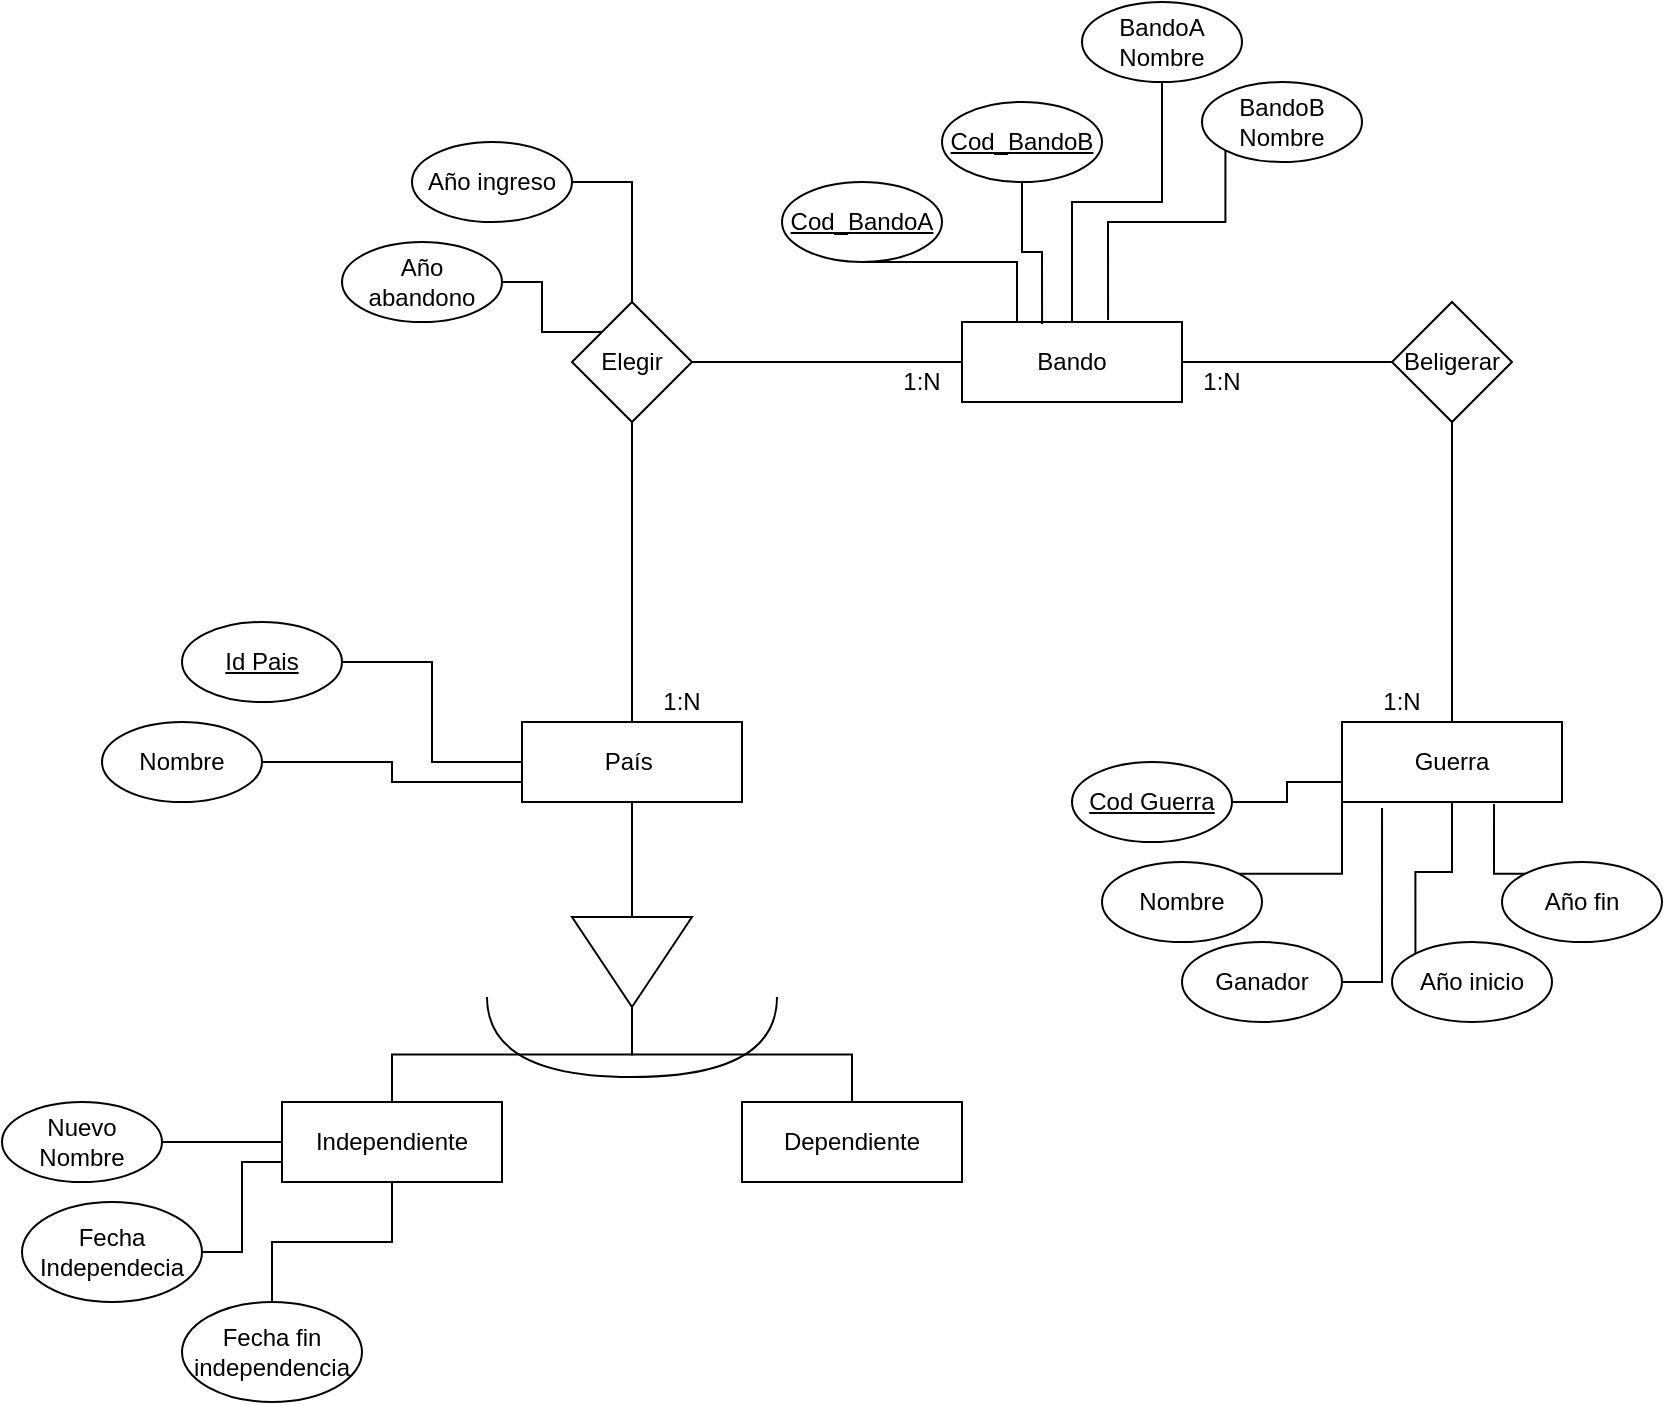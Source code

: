 <mxfile version="14.4.0" type="device"><diagram id="C5RBs43oDa-KdzZeNtuy" name="Page-1"><mxGraphModel dx="1422" dy="715" grid="1" gridSize="10" guides="1" tooltips="1" connect="1" arrows="1" fold="1" page="1" pageScale="1" pageWidth="16000" pageHeight="1600" math="0" shadow="0"><root><mxCell id="WIyWlLk6GJQsqaUBKTNV-0"/><mxCell id="WIyWlLk6GJQsqaUBKTNV-1" parent="WIyWlLk6GJQsqaUBKTNV-0"/><mxCell id="bEudFNRqQL8l6KryWMXN-205" style="edgeStyle=orthogonalEdgeStyle;rounded=0;orthogonalLoop=1;jettySize=auto;html=1;exitX=1;exitY=0.5;exitDx=0;exitDy=0;entryX=0;entryY=0.5;entryDx=0;entryDy=0;endArrow=none;endFill=0;" edge="1" parent="WIyWlLk6GJQsqaUBKTNV-1" source="bEudFNRqQL8l6KryWMXN-153" target="bEudFNRqQL8l6KryWMXN-201"><mxGeometry relative="1" as="geometry"/></mxCell><mxCell id="bEudFNRqQL8l6KryWMXN-153" value="Elegir" style="rhombus;whiteSpace=wrap;html=1;" vertex="1" parent="WIyWlLk6GJQsqaUBKTNV-1"><mxGeometry x="335" y="260" width="60" height="60" as="geometry"/></mxCell><mxCell id="bEudFNRqQL8l6KryWMXN-204" style="edgeStyle=orthogonalEdgeStyle;rounded=0;orthogonalLoop=1;jettySize=auto;html=1;exitX=0.5;exitY=0;exitDx=0;exitDy=0;entryX=0.5;entryY=1;entryDx=0;entryDy=0;endArrow=none;endFill=0;" edge="1" parent="WIyWlLk6GJQsqaUBKTNV-1" source="bEudFNRqQL8l6KryWMXN-154" target="bEudFNRqQL8l6KryWMXN-153"><mxGeometry relative="1" as="geometry"/></mxCell><mxCell id="bEudFNRqQL8l6KryWMXN-154" value="País&amp;nbsp;" style="rounded=0;whiteSpace=wrap;html=1;" vertex="1" parent="WIyWlLk6GJQsqaUBKTNV-1"><mxGeometry x="310" y="470" width="110" height="40" as="geometry"/></mxCell><mxCell id="bEudFNRqQL8l6KryWMXN-232" style="edgeStyle=orthogonalEdgeStyle;rounded=0;orthogonalLoop=1;jettySize=auto;html=1;exitX=1;exitY=0.5;exitDx=0;exitDy=0;entryX=0;entryY=0.5;entryDx=0;entryDy=0;endArrow=none;endFill=0;" edge="1" parent="WIyWlLk6GJQsqaUBKTNV-1" source="bEudFNRqQL8l6KryWMXN-156" target="bEudFNRqQL8l6KryWMXN-208"><mxGeometry relative="1" as="geometry"/></mxCell><mxCell id="bEudFNRqQL8l6KryWMXN-156" value="Nuevo Nombre" style="ellipse;whiteSpace=wrap;html=1;" vertex="1" parent="WIyWlLk6GJQsqaUBKTNV-1"><mxGeometry x="50" y="660" width="80" height="40" as="geometry"/></mxCell><mxCell id="bEudFNRqQL8l6KryWMXN-171" value="1:N" style="text;html=1;strokeColor=none;fillColor=none;align=center;verticalAlign=middle;whiteSpace=wrap;rounded=0;" vertex="1" parent="WIyWlLk6GJQsqaUBKTNV-1"><mxGeometry x="490" y="290" width="40" height="20" as="geometry"/></mxCell><mxCell id="bEudFNRqQL8l6KryWMXN-236" style="edgeStyle=orthogonalEdgeStyle;rounded=0;orthogonalLoop=1;jettySize=auto;html=1;exitX=1;exitY=0.5;exitDx=0;exitDy=0;entryX=0;entryY=0.75;entryDx=0;entryDy=0;endArrow=none;endFill=0;" edge="1" parent="WIyWlLk6GJQsqaUBKTNV-1" source="bEudFNRqQL8l6KryWMXN-186" target="bEudFNRqQL8l6KryWMXN-208"><mxGeometry relative="1" as="geometry"/></mxCell><mxCell id="bEudFNRqQL8l6KryWMXN-186" value="Fecha Independecia" style="ellipse;whiteSpace=wrap;html=1;" vertex="1" parent="WIyWlLk6GJQsqaUBKTNV-1"><mxGeometry x="60" y="710" width="90" height="50" as="geometry"/></mxCell><mxCell id="bEudFNRqQL8l6KryWMXN-206" style="edgeStyle=orthogonalEdgeStyle;rounded=0;orthogonalLoop=1;jettySize=auto;html=1;exitX=1;exitY=0.5;exitDx=0;exitDy=0;entryX=0;entryY=0.5;entryDx=0;entryDy=0;endArrow=none;endFill=0;" edge="1" parent="WIyWlLk6GJQsqaUBKTNV-1" source="bEudFNRqQL8l6KryWMXN-201" target="bEudFNRqQL8l6KryWMXN-203"><mxGeometry relative="1" as="geometry"/></mxCell><mxCell id="bEudFNRqQL8l6KryWMXN-201" value="Bando" style="rounded=0;whiteSpace=wrap;html=1;" vertex="1" parent="WIyWlLk6GJQsqaUBKTNV-1"><mxGeometry x="530" y="270" width="110" height="40" as="geometry"/></mxCell><mxCell id="bEudFNRqQL8l6KryWMXN-202" value="Guerra" style="rounded=0;whiteSpace=wrap;html=1;" vertex="1" parent="WIyWlLk6GJQsqaUBKTNV-1"><mxGeometry x="720" y="470" width="110" height="40" as="geometry"/></mxCell><mxCell id="bEudFNRqQL8l6KryWMXN-207" style="edgeStyle=orthogonalEdgeStyle;rounded=0;orthogonalLoop=1;jettySize=auto;html=1;exitX=0.5;exitY=1;exitDx=0;exitDy=0;entryX=0.5;entryY=0;entryDx=0;entryDy=0;endArrow=none;endFill=0;" edge="1" parent="WIyWlLk6GJQsqaUBKTNV-1" source="bEudFNRqQL8l6KryWMXN-203" target="bEudFNRqQL8l6KryWMXN-202"><mxGeometry relative="1" as="geometry"/></mxCell><mxCell id="bEudFNRqQL8l6KryWMXN-203" value="Beligerar" style="rhombus;whiteSpace=wrap;html=1;" vertex="1" parent="WIyWlLk6GJQsqaUBKTNV-1"><mxGeometry x="745" y="260" width="60" height="60" as="geometry"/></mxCell><mxCell id="bEudFNRqQL8l6KryWMXN-217" style="edgeStyle=orthogonalEdgeStyle;rounded=0;orthogonalLoop=1;jettySize=auto;html=1;exitX=0.5;exitY=0;exitDx=0;exitDy=0;entryX=1;entryY=0.5;entryDx=0;entryDy=0;endArrow=none;endFill=0;" edge="1" parent="WIyWlLk6GJQsqaUBKTNV-1" source="bEudFNRqQL8l6KryWMXN-208" target="bEudFNRqQL8l6KryWMXN-210"><mxGeometry relative="1" as="geometry"/></mxCell><mxCell id="bEudFNRqQL8l6KryWMXN-208" value="Independiente" style="rounded=0;whiteSpace=wrap;html=1;" vertex="1" parent="WIyWlLk6GJQsqaUBKTNV-1"><mxGeometry x="190" y="660" width="110" height="40" as="geometry"/></mxCell><mxCell id="bEudFNRqQL8l6KryWMXN-218" style="edgeStyle=orthogonalEdgeStyle;rounded=0;orthogonalLoop=1;jettySize=auto;html=1;exitX=0.5;exitY=0;exitDx=0;exitDy=0;entryX=1;entryY=0.5;entryDx=0;entryDy=0;endArrow=none;endFill=0;" edge="1" parent="WIyWlLk6GJQsqaUBKTNV-1" source="bEudFNRqQL8l6KryWMXN-209" target="bEudFNRqQL8l6KryWMXN-210"><mxGeometry relative="1" as="geometry"/></mxCell><mxCell id="bEudFNRqQL8l6KryWMXN-209" value="Dependiente" style="rounded=0;whiteSpace=wrap;html=1;" vertex="1" parent="WIyWlLk6GJQsqaUBKTNV-1"><mxGeometry x="420" y="660" width="110" height="40" as="geometry"/></mxCell><mxCell id="bEudFNRqQL8l6KryWMXN-211" style="edgeStyle=orthogonalEdgeStyle;rounded=0;orthogonalLoop=1;jettySize=auto;html=1;exitX=0;exitY=0.5;exitDx=0;exitDy=0;entryX=0.5;entryY=1;entryDx=0;entryDy=0;endArrow=none;endFill=0;" edge="1" parent="WIyWlLk6GJQsqaUBKTNV-1" source="bEudFNRqQL8l6KryWMXN-210" target="bEudFNRqQL8l6KryWMXN-154"><mxGeometry relative="1" as="geometry"/></mxCell><mxCell id="bEudFNRqQL8l6KryWMXN-210" value="" style="triangle;whiteSpace=wrap;html=1;rotation=90;" vertex="1" parent="WIyWlLk6GJQsqaUBKTNV-1"><mxGeometry x="342.5" y="560" width="45" height="60" as="geometry"/></mxCell><mxCell id="bEudFNRqQL8l6KryWMXN-212" value="" style="shape=requiredInterface;html=1;verticalLabelPosition=bottom;rotation=90;" vertex="1" parent="WIyWlLk6GJQsqaUBKTNV-1"><mxGeometry x="345" y="555" width="40" height="145" as="geometry"/></mxCell><mxCell id="bEudFNRqQL8l6KryWMXN-254" style="edgeStyle=orthogonalEdgeStyle;rounded=0;orthogonalLoop=1;jettySize=auto;html=1;exitX=1;exitY=0.5;exitDx=0;exitDy=0;entryX=0;entryY=0.75;entryDx=0;entryDy=0;endArrow=none;endFill=0;" edge="1" parent="WIyWlLk6GJQsqaUBKTNV-1" source="bEudFNRqQL8l6KryWMXN-220" target="bEudFNRqQL8l6KryWMXN-202"><mxGeometry relative="1" as="geometry"/></mxCell><mxCell id="bEudFNRqQL8l6KryWMXN-220" value="&lt;u&gt;Cod Guerra&lt;/u&gt;" style="ellipse;whiteSpace=wrap;html=1;" vertex="1" parent="WIyWlLk6GJQsqaUBKTNV-1"><mxGeometry x="585" y="490" width="80" height="40" as="geometry"/></mxCell><mxCell id="bEudFNRqQL8l6KryWMXN-253" style="edgeStyle=orthogonalEdgeStyle;rounded=0;orthogonalLoop=1;jettySize=auto;html=1;exitX=1;exitY=0;exitDx=0;exitDy=0;entryX=0;entryY=1;entryDx=0;entryDy=0;endArrow=none;endFill=0;" edge="1" parent="WIyWlLk6GJQsqaUBKTNV-1" source="bEudFNRqQL8l6KryWMXN-221" target="bEudFNRqQL8l6KryWMXN-202"><mxGeometry relative="1" as="geometry"/></mxCell><mxCell id="bEudFNRqQL8l6KryWMXN-221" value="Nombre" style="ellipse;whiteSpace=wrap;html=1;" vertex="1" parent="WIyWlLk6GJQsqaUBKTNV-1"><mxGeometry x="600" y="540" width="80" height="40" as="geometry"/></mxCell><mxCell id="bEudFNRqQL8l6KryWMXN-260" style="edgeStyle=orthogonalEdgeStyle;rounded=0;orthogonalLoop=1;jettySize=auto;html=1;exitX=1;exitY=0.5;exitDx=0;exitDy=0;entryX=0.182;entryY=1.075;entryDx=0;entryDy=0;entryPerimeter=0;endArrow=none;endFill=0;" edge="1" parent="WIyWlLk6GJQsqaUBKTNV-1" source="bEudFNRqQL8l6KryWMXN-222" target="bEudFNRqQL8l6KryWMXN-202"><mxGeometry relative="1" as="geometry"/></mxCell><mxCell id="bEudFNRqQL8l6KryWMXN-222" value="Ganador" style="ellipse;whiteSpace=wrap;html=1;" vertex="1" parent="WIyWlLk6GJQsqaUBKTNV-1"><mxGeometry x="640" y="580" width="80" height="40" as="geometry"/></mxCell><mxCell id="bEudFNRqQL8l6KryWMXN-239" style="edgeStyle=orthogonalEdgeStyle;rounded=0;orthogonalLoop=1;jettySize=auto;html=1;exitX=0;exitY=1;exitDx=0;exitDy=0;entryX=0.25;entryY=0;entryDx=0;entryDy=0;endArrow=none;endFill=0;" edge="1" parent="WIyWlLk6GJQsqaUBKTNV-1" source="bEudFNRqQL8l6KryWMXN-223" target="bEudFNRqQL8l6KryWMXN-201"><mxGeometry relative="1" as="geometry"><Array as="points"><mxPoint x="480" y="234"/><mxPoint x="480" y="240"/><mxPoint x="558" y="240"/></Array></mxGeometry></mxCell><mxCell id="bEudFNRqQL8l6KryWMXN-223" value="&lt;u&gt;Cod_BandoA&lt;/u&gt;" style="ellipse;whiteSpace=wrap;html=1;" vertex="1" parent="WIyWlLk6GJQsqaUBKTNV-1"><mxGeometry x="440" y="200" width="80" height="40" as="geometry"/></mxCell><mxCell id="bEudFNRqQL8l6KryWMXN-230" style="edgeStyle=orthogonalEdgeStyle;rounded=0;orthogonalLoop=1;jettySize=auto;html=1;exitX=1;exitY=0.5;exitDx=0;exitDy=0;entryX=0;entryY=0.5;entryDx=0;entryDy=0;endArrow=none;endFill=0;" edge="1" parent="WIyWlLk6GJQsqaUBKTNV-1" source="bEudFNRqQL8l6KryWMXN-227" target="bEudFNRqQL8l6KryWMXN-154"><mxGeometry relative="1" as="geometry"/></mxCell><mxCell id="bEudFNRqQL8l6KryWMXN-227" value="&lt;u&gt;Id Pais&lt;/u&gt;" style="ellipse;whiteSpace=wrap;html=1;" vertex="1" parent="WIyWlLk6GJQsqaUBKTNV-1"><mxGeometry x="140" y="420" width="80" height="40" as="geometry"/></mxCell><mxCell id="bEudFNRqQL8l6KryWMXN-231" style="edgeStyle=orthogonalEdgeStyle;rounded=0;orthogonalLoop=1;jettySize=auto;html=1;exitX=1;exitY=0.5;exitDx=0;exitDy=0;entryX=0;entryY=0.75;entryDx=0;entryDy=0;endArrow=none;endFill=0;" edge="1" parent="WIyWlLk6GJQsqaUBKTNV-1" source="bEudFNRqQL8l6KryWMXN-228" target="bEudFNRqQL8l6KryWMXN-154"><mxGeometry relative="1" as="geometry"/></mxCell><mxCell id="bEudFNRqQL8l6KryWMXN-228" value="Nombre" style="ellipse;whiteSpace=wrap;html=1;" vertex="1" parent="WIyWlLk6GJQsqaUBKTNV-1"><mxGeometry x="100" y="470" width="80" height="40" as="geometry"/></mxCell><mxCell id="bEudFNRqQL8l6KryWMXN-234" value="" style="edgeStyle=orthogonalEdgeStyle;rounded=0;orthogonalLoop=1;jettySize=auto;html=1;endArrow=none;endFill=0;" edge="1" parent="WIyWlLk6GJQsqaUBKTNV-1" source="bEudFNRqQL8l6KryWMXN-233" target="bEudFNRqQL8l6KryWMXN-208"><mxGeometry relative="1" as="geometry"/></mxCell><mxCell id="bEudFNRqQL8l6KryWMXN-233" value="Fecha fin independencia" style="ellipse;whiteSpace=wrap;html=1;" vertex="1" parent="WIyWlLk6GJQsqaUBKTNV-1"><mxGeometry x="140" y="760" width="90" height="50" as="geometry"/></mxCell><mxCell id="bEudFNRqQL8l6KryWMXN-241" style="edgeStyle=orthogonalEdgeStyle;rounded=0;orthogonalLoop=1;jettySize=auto;html=1;exitX=0.5;exitY=1;exitDx=0;exitDy=0;entryX=0.364;entryY=0.025;entryDx=0;entryDy=0;entryPerimeter=0;endArrow=none;endFill=0;" edge="1" parent="WIyWlLk6GJQsqaUBKTNV-1" source="bEudFNRqQL8l6KryWMXN-240" target="bEudFNRqQL8l6KryWMXN-201"><mxGeometry relative="1" as="geometry"/></mxCell><mxCell id="bEudFNRqQL8l6KryWMXN-240" value="&lt;u&gt;Cod_BandoB&lt;/u&gt;" style="ellipse;whiteSpace=wrap;html=1;" vertex="1" parent="WIyWlLk6GJQsqaUBKTNV-1"><mxGeometry x="520" y="160" width="80" height="40" as="geometry"/></mxCell><mxCell id="bEudFNRqQL8l6KryWMXN-243" style="edgeStyle=orthogonalEdgeStyle;rounded=0;orthogonalLoop=1;jettySize=auto;html=1;exitX=0.5;exitY=1;exitDx=0;exitDy=0;entryX=0.5;entryY=0;entryDx=0;entryDy=0;endArrow=none;endFill=0;" edge="1" parent="WIyWlLk6GJQsqaUBKTNV-1" source="bEudFNRqQL8l6KryWMXN-242" target="bEudFNRqQL8l6KryWMXN-201"><mxGeometry relative="1" as="geometry"/></mxCell><mxCell id="bEudFNRqQL8l6KryWMXN-242" value="BandoA Nombre" style="ellipse;whiteSpace=wrap;html=1;" vertex="1" parent="WIyWlLk6GJQsqaUBKTNV-1"><mxGeometry x="590" y="110" width="80" height="40" as="geometry"/></mxCell><mxCell id="bEudFNRqQL8l6KryWMXN-245" style="edgeStyle=orthogonalEdgeStyle;rounded=0;orthogonalLoop=1;jettySize=auto;html=1;exitX=0;exitY=1;exitDx=0;exitDy=0;entryX=0.664;entryY=-0.025;entryDx=0;entryDy=0;entryPerimeter=0;endArrow=none;endFill=0;" edge="1" parent="WIyWlLk6GJQsqaUBKTNV-1" source="bEudFNRqQL8l6KryWMXN-244" target="bEudFNRqQL8l6KryWMXN-201"><mxGeometry relative="1" as="geometry"><Array as="points"><mxPoint x="662" y="220"/><mxPoint x="603" y="220"/></Array></mxGeometry></mxCell><mxCell id="bEudFNRqQL8l6KryWMXN-244" value="BandoB Nombre" style="ellipse;whiteSpace=wrap;html=1;" vertex="1" parent="WIyWlLk6GJQsqaUBKTNV-1"><mxGeometry x="650" y="150" width="80" height="40" as="geometry"/></mxCell><mxCell id="bEudFNRqQL8l6KryWMXN-248" style="edgeStyle=orthogonalEdgeStyle;rounded=0;orthogonalLoop=1;jettySize=auto;html=1;exitX=1;exitY=0.5;exitDx=0;exitDy=0;entryX=0.5;entryY=0;entryDx=0;entryDy=0;endArrow=none;endFill=0;" edge="1" parent="WIyWlLk6GJQsqaUBKTNV-1" source="bEudFNRqQL8l6KryWMXN-246" target="bEudFNRqQL8l6KryWMXN-153"><mxGeometry relative="1" as="geometry"/></mxCell><mxCell id="bEudFNRqQL8l6KryWMXN-246" value="Año ingreso" style="ellipse;whiteSpace=wrap;html=1;" vertex="1" parent="WIyWlLk6GJQsqaUBKTNV-1"><mxGeometry x="255" y="180" width="80" height="40" as="geometry"/></mxCell><mxCell id="bEudFNRqQL8l6KryWMXN-249" style="edgeStyle=orthogonalEdgeStyle;rounded=0;orthogonalLoop=1;jettySize=auto;html=1;exitX=1;exitY=0.5;exitDx=0;exitDy=0;entryX=0;entryY=0;entryDx=0;entryDy=0;endArrow=none;endFill=0;" edge="1" parent="WIyWlLk6GJQsqaUBKTNV-1" source="bEudFNRqQL8l6KryWMXN-247" target="bEudFNRqQL8l6KryWMXN-153"><mxGeometry relative="1" as="geometry"/></mxCell><mxCell id="bEudFNRqQL8l6KryWMXN-247" value="Año abandono" style="ellipse;whiteSpace=wrap;html=1;" vertex="1" parent="WIyWlLk6GJQsqaUBKTNV-1"><mxGeometry x="220" y="230" width="80" height="40" as="geometry"/></mxCell><mxCell id="bEudFNRqQL8l6KryWMXN-250" value="1:N" style="text;html=1;strokeColor=none;fillColor=none;align=center;verticalAlign=middle;whiteSpace=wrap;rounded=0;" vertex="1" parent="WIyWlLk6GJQsqaUBKTNV-1"><mxGeometry x="370" y="450" width="40" height="20" as="geometry"/></mxCell><mxCell id="bEudFNRqQL8l6KryWMXN-251" value="1:N" style="text;html=1;strokeColor=none;fillColor=none;align=center;verticalAlign=middle;whiteSpace=wrap;rounded=0;" vertex="1" parent="WIyWlLk6GJQsqaUBKTNV-1"><mxGeometry x="730" y="450" width="40" height="20" as="geometry"/></mxCell><mxCell id="bEudFNRqQL8l6KryWMXN-252" value="1:N" style="text;html=1;strokeColor=none;fillColor=none;align=center;verticalAlign=middle;whiteSpace=wrap;rounded=0;" vertex="1" parent="WIyWlLk6GJQsqaUBKTNV-1"><mxGeometry x="640" y="290" width="40" height="20" as="geometry"/></mxCell><mxCell id="bEudFNRqQL8l6KryWMXN-258" style="edgeStyle=orthogonalEdgeStyle;rounded=0;orthogonalLoop=1;jettySize=auto;html=1;exitX=0;exitY=0;exitDx=0;exitDy=0;entryX=0.5;entryY=1;entryDx=0;entryDy=0;endArrow=none;endFill=0;" edge="1" parent="WIyWlLk6GJQsqaUBKTNV-1" source="bEudFNRqQL8l6KryWMXN-256" target="bEudFNRqQL8l6KryWMXN-202"><mxGeometry relative="1" as="geometry"/></mxCell><mxCell id="bEudFNRqQL8l6KryWMXN-256" value="Año inicio" style="ellipse;whiteSpace=wrap;html=1;" vertex="1" parent="WIyWlLk6GJQsqaUBKTNV-1"><mxGeometry x="745" y="580" width="80" height="40" as="geometry"/></mxCell><mxCell id="bEudFNRqQL8l6KryWMXN-259" style="edgeStyle=orthogonalEdgeStyle;rounded=0;orthogonalLoop=1;jettySize=auto;html=1;exitX=0;exitY=0;exitDx=0;exitDy=0;entryX=0.691;entryY=1.025;entryDx=0;entryDy=0;entryPerimeter=0;endArrow=none;endFill=0;" edge="1" parent="WIyWlLk6GJQsqaUBKTNV-1" source="bEudFNRqQL8l6KryWMXN-257" target="bEudFNRqQL8l6KryWMXN-202"><mxGeometry relative="1" as="geometry"/></mxCell><mxCell id="bEudFNRqQL8l6KryWMXN-257" value="Año fin" style="ellipse;whiteSpace=wrap;html=1;" vertex="1" parent="WIyWlLk6GJQsqaUBKTNV-1"><mxGeometry x="800" y="540" width="80" height="40" as="geometry"/></mxCell></root></mxGraphModel></diagram></mxfile>